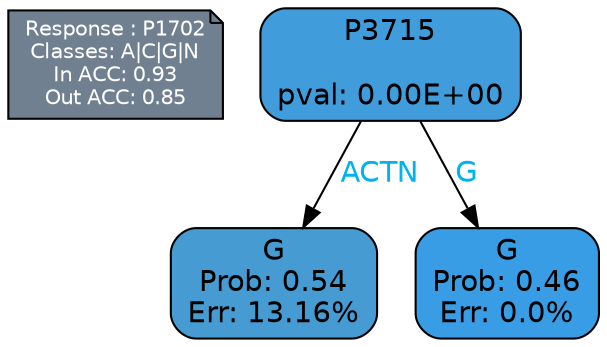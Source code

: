 digraph Tree {
node [shape=box, style="filled, rounded", color="black", fontname=helvetica] ;
graph [ranksep=equally, splines=polylines, bgcolor=transparent, dpi=600] ;
edge [fontname=helvetica] ;
LEGEND [label="Response : P1702
Classes: A|C|G|N
In ACC: 0.93
Out ACC: 0.85
",shape=note,align=left,style=filled,fillcolor="slategray",fontcolor="white",fontsize=10];1 [label="P3715

pval: 0.00E+00", fillcolor="#409cdb"] ;
2 [label="G
Prob: 0.54
Err: 13.16%", fillcolor="#469cd2"] ;
3 [label="G
Prob: 0.46
Err: 0.0%", fillcolor="#399de5"] ;
1 -> 2 [label="ACTN",fontcolor=deepskyblue2] ;
1 -> 3 [label="G",fontcolor=deepskyblue2] ;
{rank = same; 2;3;}{rank = same; LEGEND;1;}}